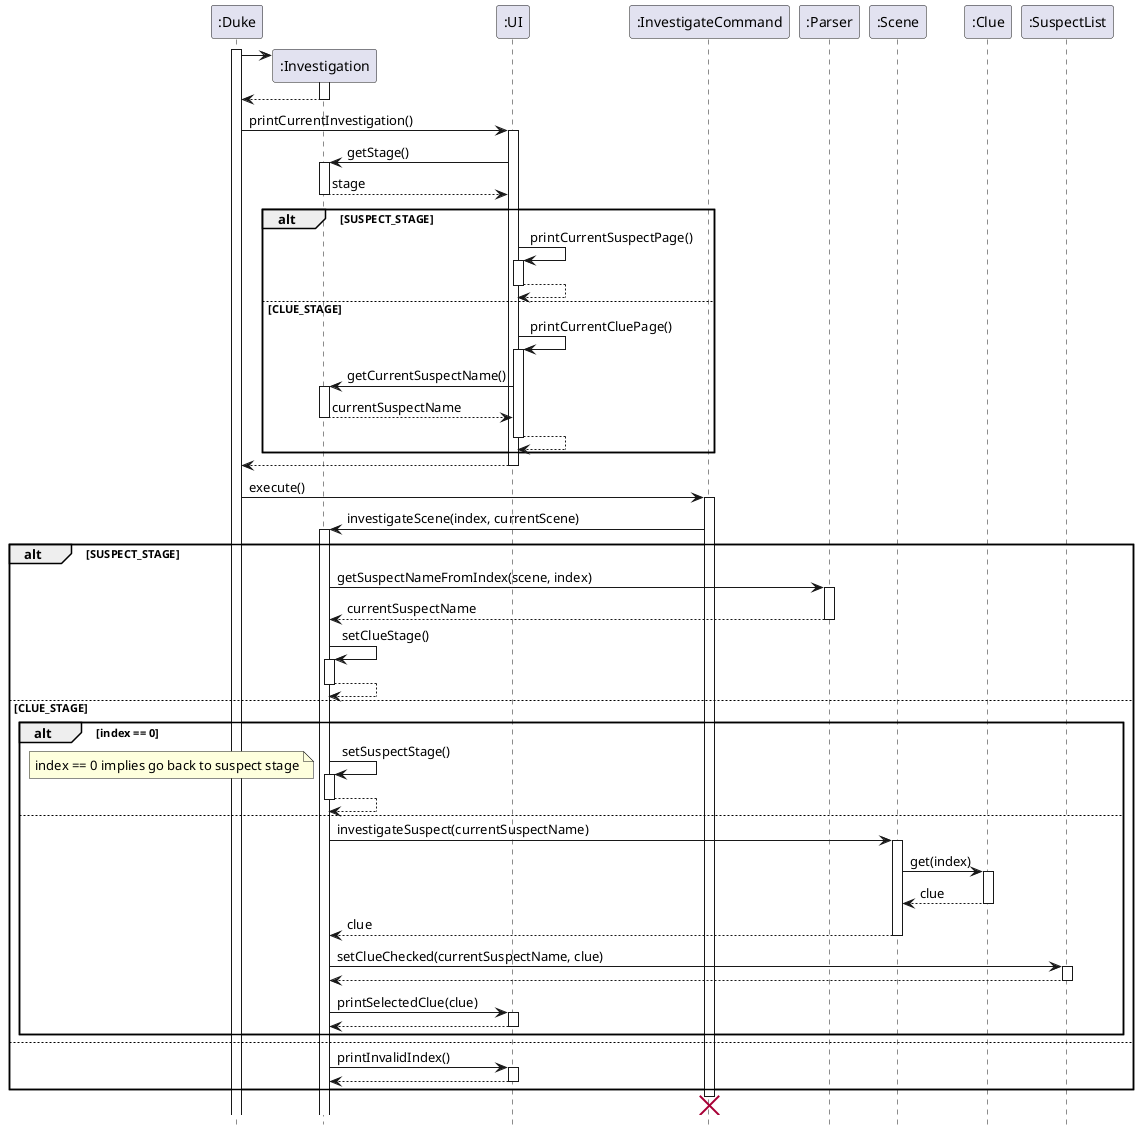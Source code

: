 @startuml
'https://plantuml.com/sequence-diagram
hide footbox

create ":Duke"
activate ":Duke"

create ":Investigation"
":Duke" -> ":Investigation"
activate ":Investigation"
return

":Duke" -> ":UI" : printCurrentInvestigation()
activate ":UI"

":UI" -> ":Investigation": getStage()
activate ":Investigation"
return stage


alt SUSPECT_STAGE
    ":UI" -> ":UI": printCurrentSuspectPage()
    activate ":UI"
    return

else CLUE_STAGE
    ":UI" -> ":UI": printCurrentCluePage()
    activate ":UI"
    ":UI" -> ":Investigation": getCurrentSuspectName()
    activate ":Investigation"
    return currentSuspectName
    return
end

return

":Duke" -> ":InvestigateCommand": execute()
activate ":InvestigateCommand"
":InvestigateCommand" -> ":Investigation": investigateScene(index, currentScene)
alt SUSPECT_STAGE
    activate ":Investigation"
    ":Investigation" -> ":Parser": getSuspectNameFromIndex(scene, index)
    activate ":Parser"
    return currentSuspectName

    ":Investigation" -> ":Investigation": setClueStage()
    activate ":Investigation"
    return
else CLUE_STAGE
    alt index == 0
        ":Investigation" -> ":Investigation": setSuspectStage()
        note top
            index == 0 implies go back to suspect stage
        end note
        activate ":Investigation"
        return
    else
        ":Investigation" -> ":Scene": investigateSuspect(currentSuspectName)
        activate ":Scene"
        ":Scene" -> ":Clue": get(index)
        activate ":Clue"
        return clue
        return clue
        ":Investigation" -> ":SuspectList": setClueChecked(currentSuspectName, clue)
        activate ":SuspectList"
        return
        ":Investigation" -> ":UI": printSelectedClue(clue)
        activate ":UI"
        return
    end
else
    ":Investigation" -> ":UI": printInvalidIndex()
    activate ":UI"
    return
end

destroy ":InvestigateCommand"

@enduml
